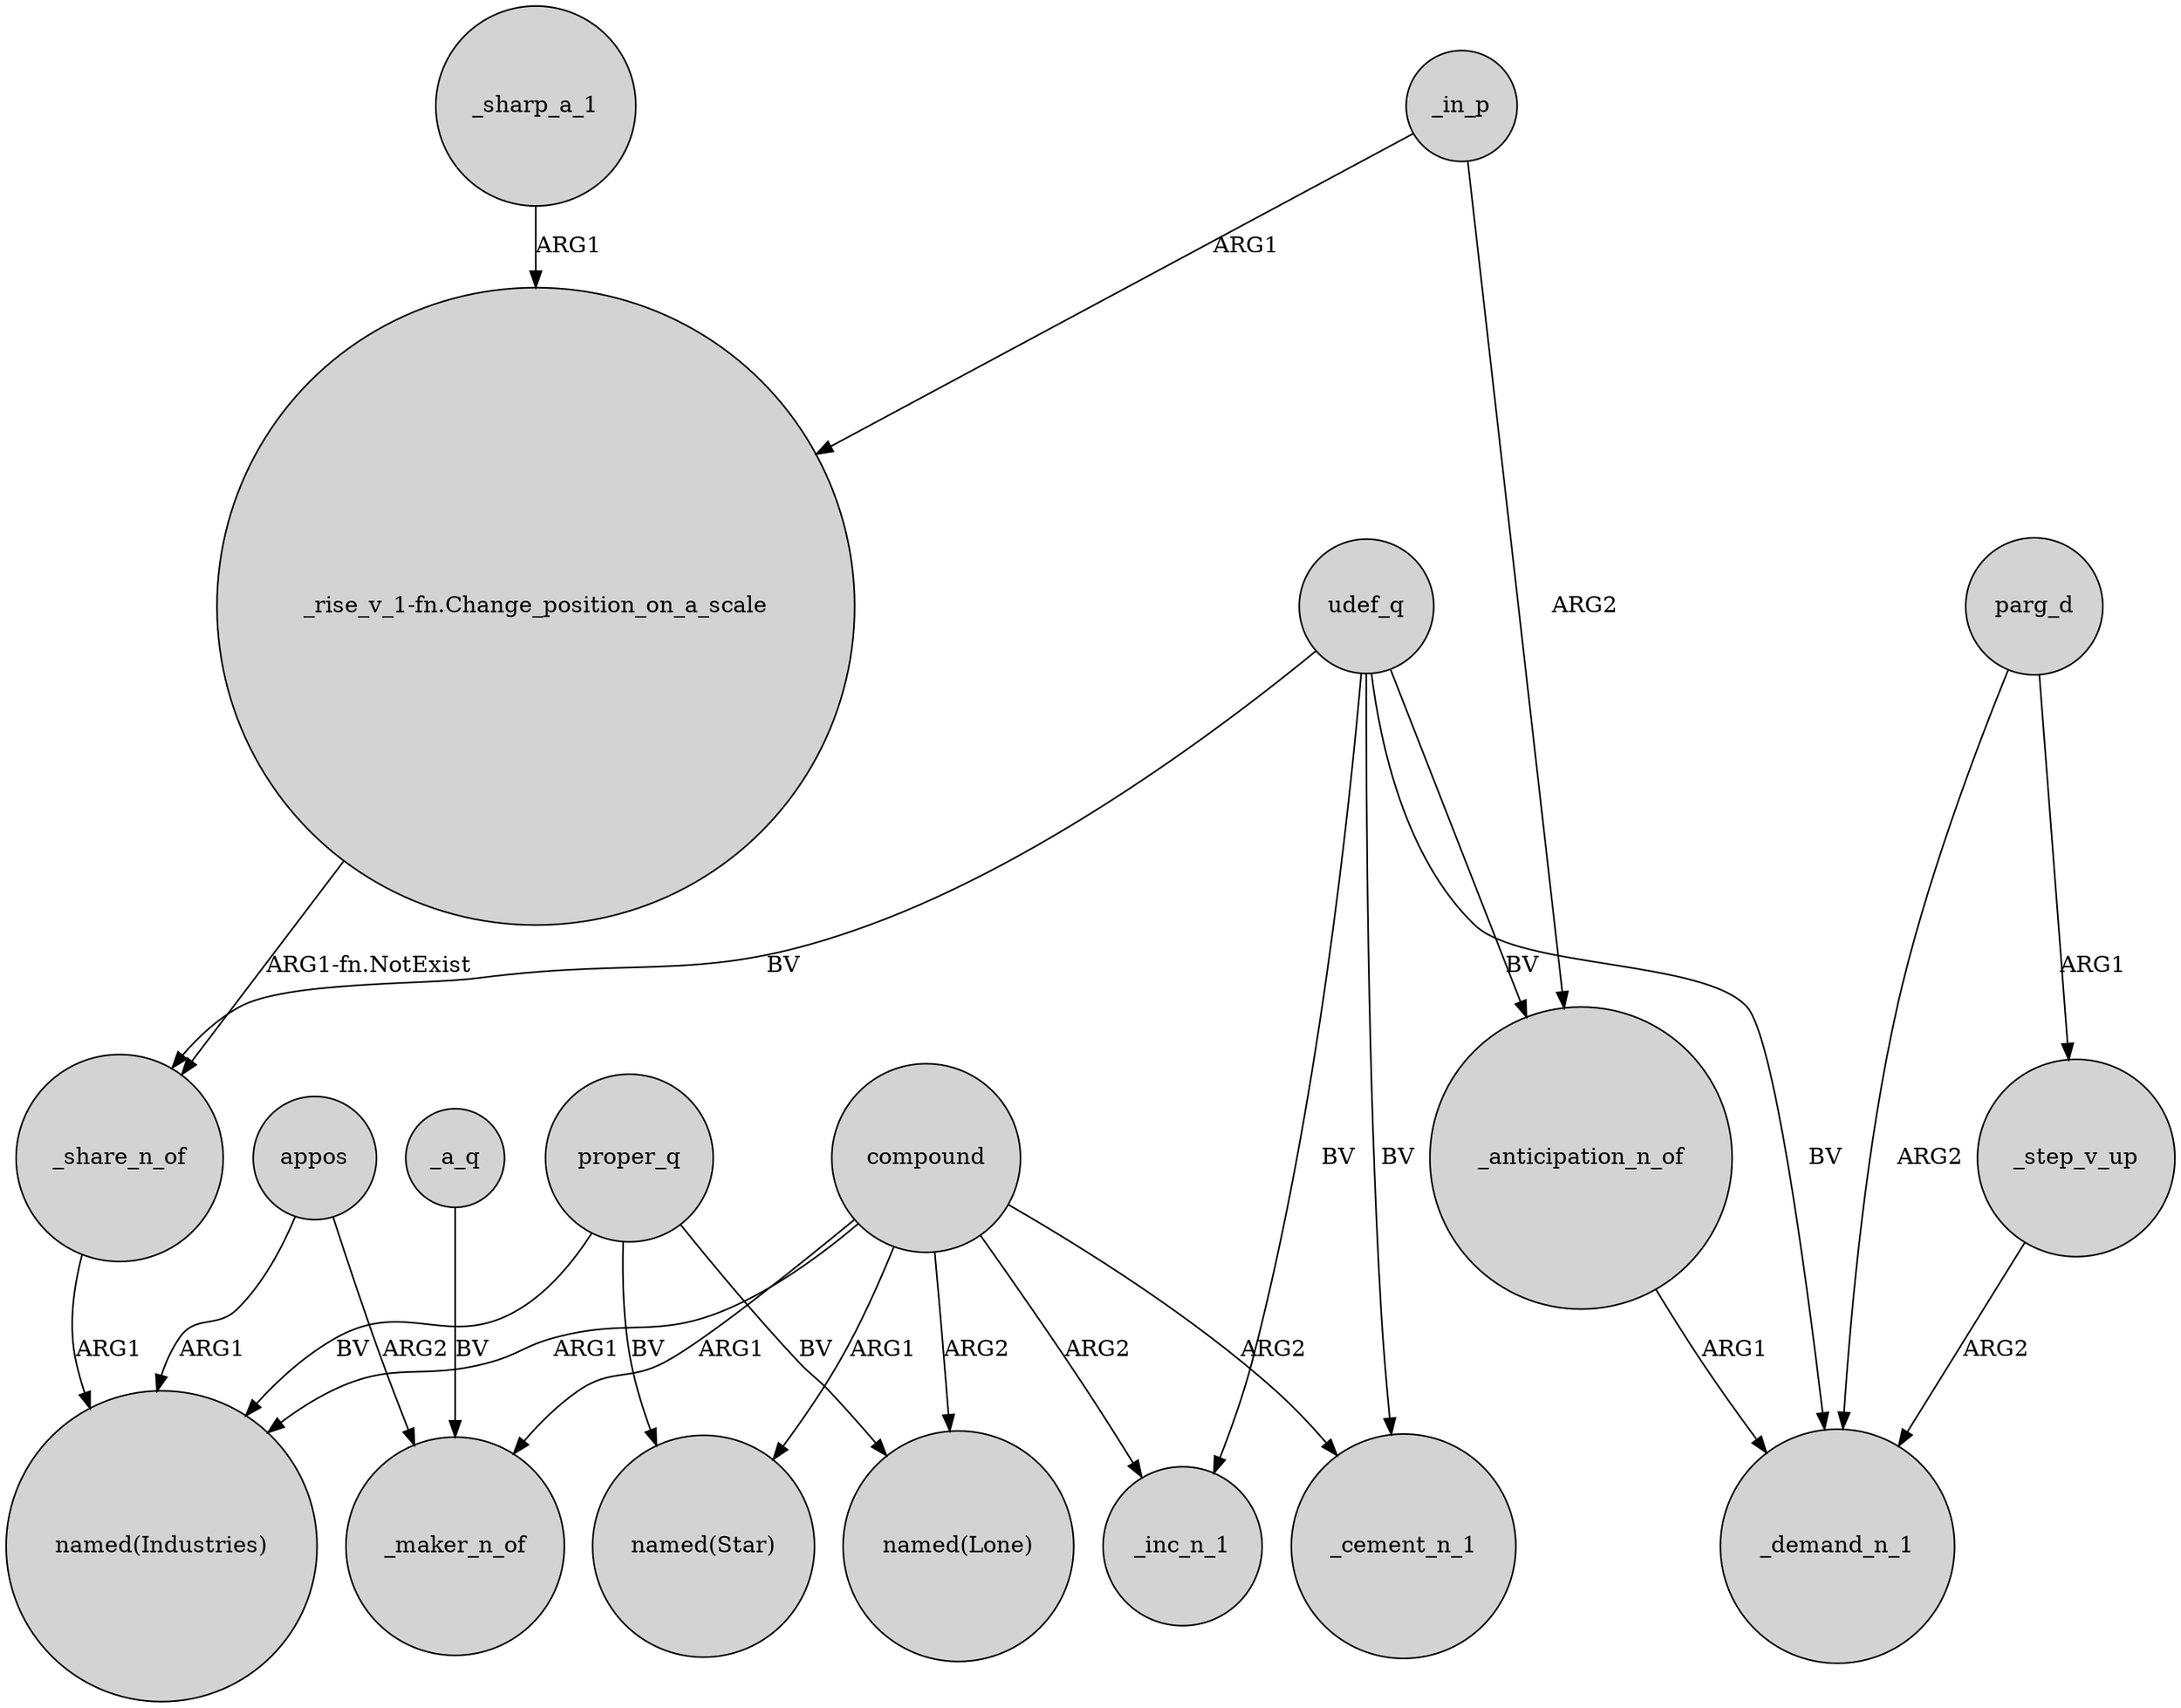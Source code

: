 digraph {
	node [shape=circle style=filled]
	compound -> "named(Industries)" [label=ARG1]
	udef_q -> _inc_n_1 [label=BV]
	_share_n_of -> "named(Industries)" [label=ARG1]
	compound -> _cement_n_1 [label=ARG2]
	proper_q -> "named(Lone)" [label=BV]
	proper_q -> "named(Star)" [label=BV]
	compound -> _maker_n_of [label=ARG1]
	_in_p -> _anticipation_n_of [label=ARG2]
	_in_p -> "_rise_v_1-fn.Change_position_on_a_scale" [label=ARG1]
	udef_q -> _anticipation_n_of [label=BV]
	appos -> _maker_n_of [label=ARG2]
	appos -> "named(Industries)" [label=ARG1]
	parg_d -> _demand_n_1 [label=ARG2]
	udef_q -> _demand_n_1 [label=BV]
	_a_q -> _maker_n_of [label=BV]
	compound -> "named(Star)" [label=ARG1]
	_sharp_a_1 -> "_rise_v_1-fn.Change_position_on_a_scale" [label=ARG1]
	_anticipation_n_of -> _demand_n_1 [label=ARG1]
	_step_v_up -> _demand_n_1 [label=ARG2]
	"_rise_v_1-fn.Change_position_on_a_scale" -> _share_n_of [label="ARG1-fn.NotExist"]
	udef_q -> _share_n_of [label=BV]
	udef_q -> _cement_n_1 [label=BV]
	parg_d -> _step_v_up [label=ARG1]
	proper_q -> "named(Industries)" [label=BV]
	compound -> _inc_n_1 [label=ARG2]
	compound -> "named(Lone)" [label=ARG2]
}
